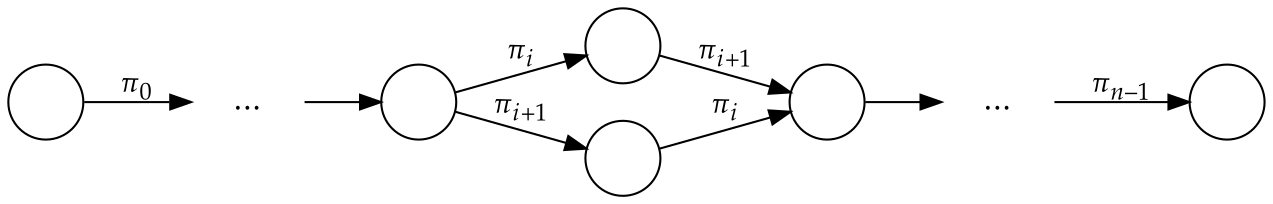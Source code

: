 digraph SeqEquiv {
    rankdir=LR;
    node [shape=circle, fixedsize=true, label=""];
    edge [fontname="Palatino"];
    dots1, dots2 [shape=none, label="..."];

    init -> dots1 [label=<<i>&#960;</i><sub>0</sub>>];
    dots1 -> 0;
    0 -> 1 [label=<<i>&#960;</i><sub><i>i</i></sub>>];
    0 -> 2 [label=<<i>&#960;</i><sub><i>i</i>+1</sub>>];
    1 -> 12 [label=<<i>&#960;</i><sub><i>i</i>+1</sub>>];
    2 -> 12 [label=<<i>&#960;</i><sub><i>i</i></sub>>];
    12 -> dots2
    dots2 -> final [label=<<i>&#960;</i><sub><i>n</i>&ndash;1</sub>>];

}
